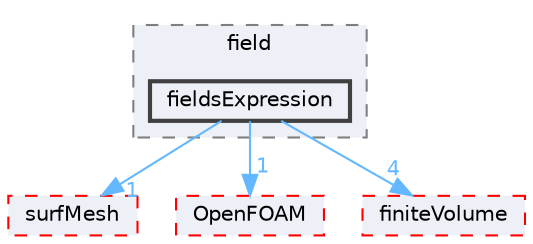 digraph "src/functionObjects/field/fieldsExpression"
{
 // LATEX_PDF_SIZE
  bgcolor="transparent";
  edge [fontname=Helvetica,fontsize=10,labelfontname=Helvetica,labelfontsize=10];
  node [fontname=Helvetica,fontsize=10,shape=box,height=0.2,width=0.4];
  compound=true
  subgraph clusterdir_bae024cac12ddc6733a616261920a91f {
    graph [ bgcolor="#edf0f7", pencolor="grey50", label="field", fontname=Helvetica,fontsize=10 style="filled,dashed", URL="dir_bae024cac12ddc6733a616261920a91f.html",tooltip=""]
  dir_31530b358c81117a0befe1f1871bce3b [label="fieldsExpression", fillcolor="#edf0f7", color="grey25", style="filled,bold", URL="dir_31530b358c81117a0befe1f1871bce3b.html",tooltip=""];
  }
  dir_0a88fe22feb23ce5f078a04a1df67721 [label="surfMesh", fillcolor="#edf0f7", color="red", style="filled,dashed", URL="dir_0a88fe22feb23ce5f078a04a1df67721.html",tooltip=""];
  dir_c5473ff19b20e6ec4dfe5c310b3778a8 [label="OpenFOAM", fillcolor="#edf0f7", color="red", style="filled,dashed", URL="dir_c5473ff19b20e6ec4dfe5c310b3778a8.html",tooltip=""];
  dir_9bd15774b555cf7259a6fa18f99fe99b [label="finiteVolume", fillcolor="#edf0f7", color="red", style="filled,dashed", URL="dir_9bd15774b555cf7259a6fa18f99fe99b.html",tooltip=""];
  dir_31530b358c81117a0befe1f1871bce3b->dir_0a88fe22feb23ce5f078a04a1df67721 [headlabel="1", labeldistance=1.5 headhref="dir_001343_003891.html" href="dir_001343_003891.html" color="steelblue1" fontcolor="steelblue1"];
  dir_31530b358c81117a0befe1f1871bce3b->dir_9bd15774b555cf7259a6fa18f99fe99b [headlabel="4", labeldistance=1.5 headhref="dir_001343_001387.html" href="dir_001343_001387.html" color="steelblue1" fontcolor="steelblue1"];
  dir_31530b358c81117a0befe1f1871bce3b->dir_c5473ff19b20e6ec4dfe5c310b3778a8 [headlabel="1", labeldistance=1.5 headhref="dir_001343_002695.html" href="dir_001343_002695.html" color="steelblue1" fontcolor="steelblue1"];
}
